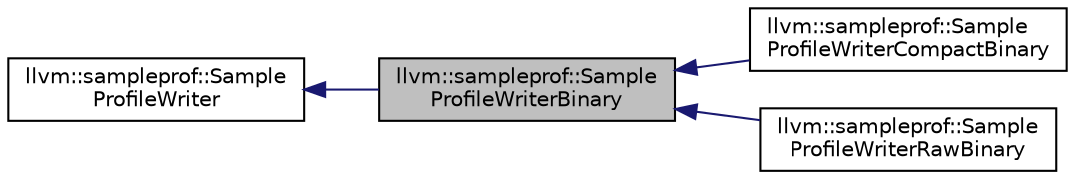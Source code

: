 digraph "llvm::sampleprof::SampleProfileWriterBinary"
{
 // LATEX_PDF_SIZE
  bgcolor="transparent";
  edge [fontname="Helvetica",fontsize="10",labelfontname="Helvetica",labelfontsize="10"];
  node [fontname="Helvetica",fontsize="10",shape="box"];
  rankdir="LR";
  Node1 [label="llvm::sampleprof::Sample\lProfileWriterBinary",height=0.2,width=0.4,color="black", fillcolor="grey75", style="filled", fontcolor="black",tooltip="Sample-based profile writer (binary format)."];
  Node2 -> Node1 [dir="back",color="midnightblue",fontsize="10",style="solid",fontname="Helvetica"];
  Node2 [label="llvm::sampleprof::Sample\lProfileWriter",height=0.2,width=0.4,color="black",URL="$classllvm_1_1sampleprof_1_1SampleProfileWriter.html",tooltip="Sample-based profile writer. Base class."];
  Node1 -> Node3 [dir="back",color="midnightblue",fontsize="10",style="solid",fontname="Helvetica"];
  Node3 [label="llvm::sampleprof::Sample\lProfileWriterCompactBinary",height=0.2,width=0.4,color="black",URL="$classllvm_1_1sampleprof_1_1SampleProfileWriterCompactBinary.html",tooltip=" "];
  Node1 -> Node4 [dir="back",color="midnightblue",fontsize="10",style="solid",fontname="Helvetica"];
  Node4 [label="llvm::sampleprof::Sample\lProfileWriterRawBinary",height=0.2,width=0.4,color="black",URL="$classllvm_1_1sampleprof_1_1SampleProfileWriterRawBinary.html",tooltip=" "];
}
